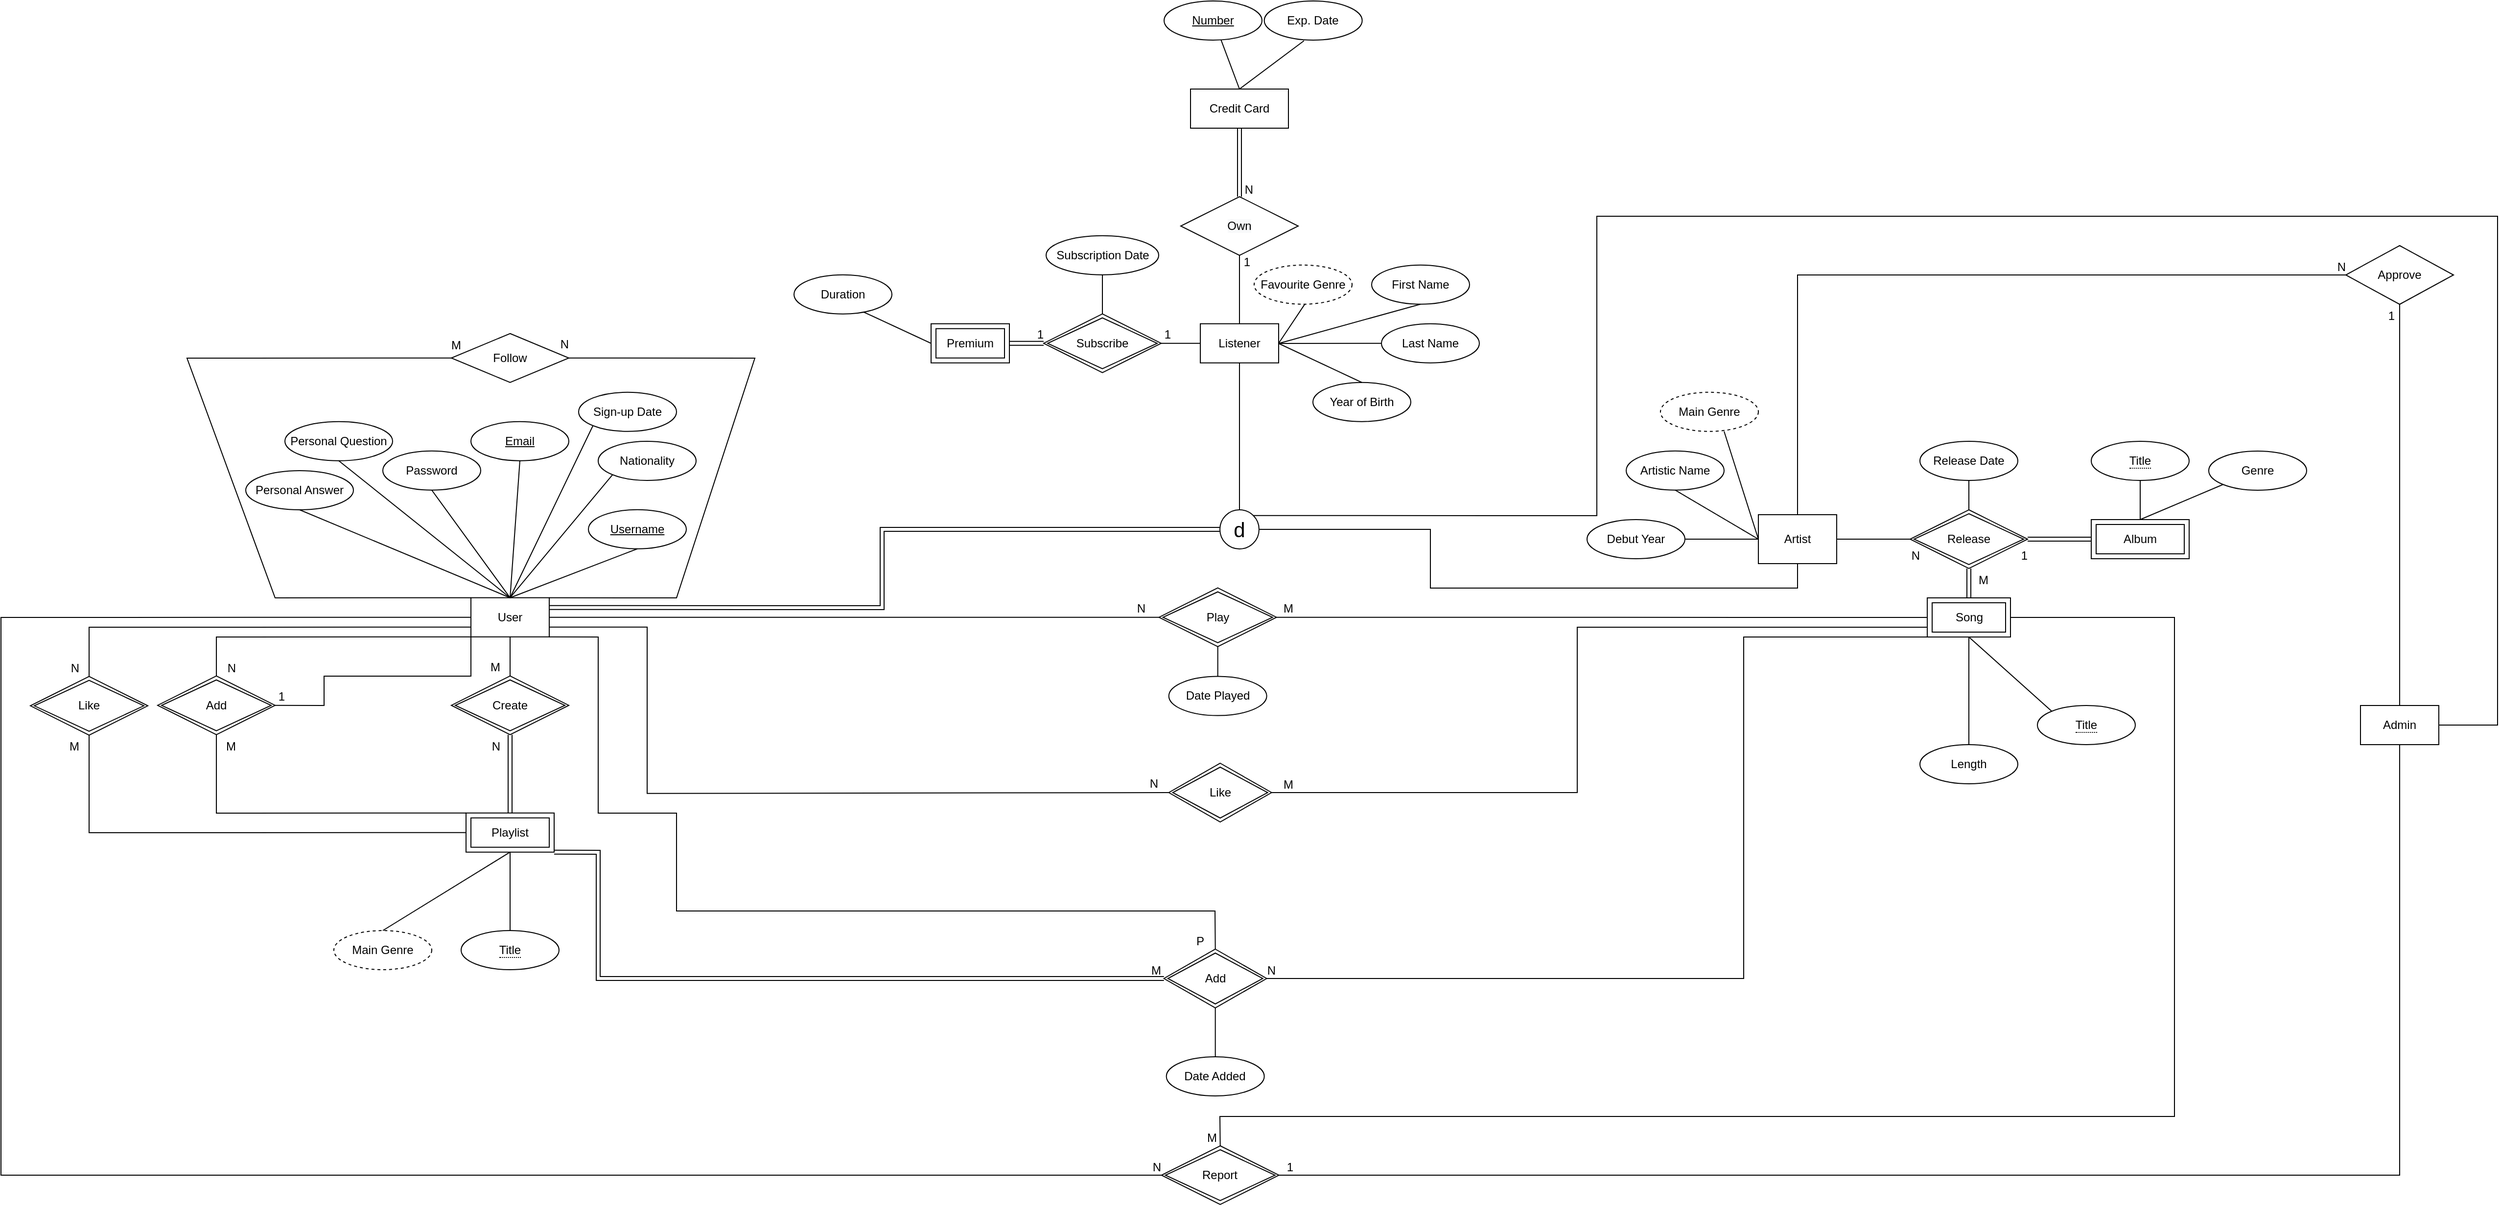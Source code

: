 <mxfile version="13.3.9" type="device"><diagram id="LkHL4_z2uf7m84WFiCol" name="Page-1"><mxGraphModel dx="4666" dy="2666" grid="1" gridSize="10" guides="1" tooltips="1" connect="1" arrows="1" fold="1" page="1" pageScale="1" pageWidth="850" pageHeight="1100" math="0" shadow="0"><root><mxCell id="0"/><mxCell id="1" parent="0"/><mxCell id="Dhpkr_VKIaWOPddgfKri-1" value="Artist" style="whiteSpace=wrap;html=1;align=center;" parent="1" vertex="1"><mxGeometry x="865" y="35" width="80" height="50" as="geometry"/></mxCell><mxCell id="Dhpkr_VKIaWOPddgfKri-4" value="User" style="whiteSpace=wrap;html=1;align=center;" parent="1" vertex="1"><mxGeometry x="-450" y="119.86" width="80" height="40" as="geometry"/></mxCell><mxCell id="Dhpkr_VKIaWOPddgfKri-8" value="Listener" style="whiteSpace=wrap;html=1;align=center;" parent="1" vertex="1"><mxGeometry x="295" y="-160.14" width="80" height="40" as="geometry"/></mxCell><mxCell id="Dhpkr_VKIaWOPddgfKri-17" value="" style="endArrow=none;html=1;rounded=0;entryX=1;entryY=0;entryDx=0;entryDy=0;exitX=1;exitY=0.5;exitDx=0;exitDy=0;" parent="1" source="Dhpkr_VKIaWOPddgfKri-28" target="Dhpkr_VKIaWOPddgfKri-4" edge="1"><mxGeometry relative="1" as="geometry"><mxPoint x="-90" y="-120.14" as="sourcePoint"/><mxPoint x="40" y="89.86" as="targetPoint"/><Array as="points"><mxPoint x="-160" y="-125"/><mxPoint x="-240" y="120"/></Array></mxGeometry></mxCell><mxCell id="Dhpkr_VKIaWOPddgfKri-28" value="Follow" style="shape=rhombus;perimeter=rhombusPerimeter;whiteSpace=wrap;html=1;align=center;" parent="1" vertex="1"><mxGeometry x="-470" y="-150.14" width="120" height="50" as="geometry"/></mxCell><mxCell id="Dhpkr_VKIaWOPddgfKri-30" value="" style="endArrow=none;html=1;rounded=0;entryX=0;entryY=0;entryDx=0;entryDy=0;exitX=0;exitY=0.5;exitDx=0;exitDy=0;" parent="1" source="Dhpkr_VKIaWOPddgfKri-28" target="Dhpkr_VKIaWOPddgfKri-4" edge="1"><mxGeometry relative="1" as="geometry"><mxPoint x="-400" y="-130.14" as="sourcePoint"/><mxPoint x="-110" y="199.86" as="targetPoint"/><Array as="points"><mxPoint x="-740" y="-125"/><mxPoint x="-650" y="120"/></Array></mxGeometry></mxCell><mxCell id="Dhpkr_VKIaWOPddgfKri-31" value="M" style="resizable=0;html=1;align=right;verticalAlign=bottom;" parent="Dhpkr_VKIaWOPddgfKri-30" connectable="0" vertex="1"><mxGeometry x="1" relative="1" as="geometry"><mxPoint x="-9.99" y="-249.86" as="offset"/></mxGeometry></mxCell><mxCell id="Dhpkr_VKIaWOPddgfKri-34" value="N" style="resizable=0;html=1;align=right;verticalAlign=bottom;" parent="1" connectable="0" vertex="1"><mxGeometry x="-340" y="-150.14" as="geometry"><mxPoint x="-10" y="20" as="offset"/></mxGeometry></mxCell><mxCell id="Dhpkr_VKIaWOPddgfKri-37" value="" style="endArrow=none;html=1;rounded=0;exitX=0.5;exitY=1;exitDx=0;exitDy=0;" parent="1" source="Dhpkr_VKIaWOPddgfKri-4" edge="1"><mxGeometry relative="1" as="geometry"><mxPoint x="-310" y="209.86" as="sourcePoint"/><mxPoint x="-410" y="199.86" as="targetPoint"/></mxGeometry></mxCell><mxCell id="Dhpkr_VKIaWOPddgfKri-38" value="M" style="resizable=0;html=1;align=right;verticalAlign=bottom;" parent="Dhpkr_VKIaWOPddgfKri-37" connectable="0" vertex="1"><mxGeometry x="1" relative="1" as="geometry"><mxPoint x="-10" as="offset"/></mxGeometry></mxCell><mxCell id="Dhpkr_VKIaWOPddgfKri-46" value="" style="endArrow=none;html=1;rounded=0;exitX=1;exitY=0.5;exitDx=0;exitDy=0;entryX=0;entryY=0.5;entryDx=0;entryDy=0;" parent="1" source="VE77u8f67lVY35NdnSD7-19" target="Dhpkr_VKIaWOPddgfKri-8" edge="1"><mxGeometry relative="1" as="geometry"><mxPoint x="255" y="-140.14" as="sourcePoint"/><mxPoint x="335" y="-260.14" as="targetPoint"/></mxGeometry></mxCell><mxCell id="Dhpkr_VKIaWOPddgfKri-47" value="1" style="resizable=0;html=1;align=right;verticalAlign=bottom;" parent="Dhpkr_VKIaWOPddgfKri-46" connectable="0" vertex="1"><mxGeometry x="1" relative="1" as="geometry"><mxPoint x="-30" as="offset"/></mxGeometry></mxCell><mxCell id="eTAXX9ihkqnR0IYxlFnS-7" value="Admin" style="whiteSpace=wrap;html=1;align=center;" parent="1" vertex="1"><mxGeometry x="1480" y="230" width="80" height="40" as="geometry"/></mxCell><mxCell id="eTAXX9ihkqnR0IYxlFnS-15" value="" style="endArrow=none;html=1;rounded=0;entryX=1;entryY=0.5;entryDx=0;entryDy=0;exitX=0;exitY=0.5;exitDx=0;exitDy=0;" parent="1" source="IHDR517WF6kIZPsvq5Zr-36" target="Dhpkr_VKIaWOPddgfKri-4" edge="1"><mxGeometry relative="1" as="geometry"><mxPoint x="252.83" y="139" as="sourcePoint"/><mxPoint x="270" y="209.86" as="targetPoint"/><Array as="points"><mxPoint x="-90" y="139.86"/></Array></mxGeometry></mxCell><mxCell id="eTAXX9ihkqnR0IYxlFnS-16" value="N" style="resizable=0;html=1;align=right;verticalAlign=bottom;" parent="eTAXX9ihkqnR0IYxlFnS-15" connectable="0" vertex="1"><mxGeometry x="1" relative="1" as="geometry"><mxPoint x="610.03" y="-0.86" as="offset"/></mxGeometry></mxCell><mxCell id="eTAXX9ihkqnR0IYxlFnS-36" value="Approve" style="shape=rhombus;perimeter=rhombusPerimeter;whiteSpace=wrap;html=1;align=center;" parent="1" vertex="1"><mxGeometry x="1465" y="-240" width="110" height="60" as="geometry"/></mxCell><mxCell id="eTAXX9ihkqnR0IYxlFnS-37" value="" style="endArrow=none;html=1;rounded=0;entryX=0.5;entryY=1;entryDx=0;entryDy=0;exitX=0.5;exitY=0;exitDx=0;exitDy=0;" parent="1" source="eTAXX9ihkqnR0IYxlFnS-7" edge="1"><mxGeometry relative="1" as="geometry"><mxPoint x="895" y="30" as="sourcePoint"/><mxPoint x="1520" y="-180" as="targetPoint"/></mxGeometry></mxCell><mxCell id="eTAXX9ihkqnR0IYxlFnS-38" value="1" style="resizable=0;html=1;align=right;verticalAlign=bottom;" parent="eTAXX9ihkqnR0IYxlFnS-37" connectable="0" vertex="1"><mxGeometry x="1" relative="1" as="geometry"><mxPoint x="-5" y="20" as="offset"/></mxGeometry></mxCell><mxCell id="eTAXX9ihkqnR0IYxlFnS-39" value="" style="endArrow=none;html=1;rounded=0;entryX=0;entryY=0.5;entryDx=0;entryDy=0;exitX=0.5;exitY=0;exitDx=0;exitDy=0;" parent="1" source="Dhpkr_VKIaWOPddgfKri-1" edge="1"><mxGeometry relative="1" as="geometry"><mxPoint x="1065" y="30" as="sourcePoint"/><mxPoint x="1465" y="-210" as="targetPoint"/><Array as="points"><mxPoint x="905" y="-210"/></Array></mxGeometry></mxCell><mxCell id="eTAXX9ihkqnR0IYxlFnS-40" value="N" style="resizable=0;html=1;align=right;verticalAlign=bottom;" parent="eTAXX9ihkqnR0IYxlFnS-39" connectable="0" vertex="1"><mxGeometry x="1" relative="1" as="geometry"/></mxCell><mxCell id="U2d1EWEQX_4iJ2a-6SAA-1" value="" style="endArrow=none;html=1;rounded=0;entryX=0;entryY=0.5;entryDx=0;entryDy=0;" parent="1" target="U2d1EWEQX_4iJ2a-6SAA-20" edge="1"><mxGeometry relative="1" as="geometry"><mxPoint x="-370" y="149.86" as="sourcePoint"/><mxPoint x="-50" y="319.86" as="targetPoint"/><Array as="points"><mxPoint x="-270" y="149.86"/><mxPoint x="-270" y="319.86"/></Array></mxGeometry></mxCell><mxCell id="U2d1EWEQX_4iJ2a-6SAA-2" value="N" style="resizable=0;html=1;align=right;verticalAlign=bottom;" parent="U2d1EWEQX_4iJ2a-6SAA-1" connectable="0" vertex="1"><mxGeometry x="1" relative="1" as="geometry"><mxPoint x="-10" as="offset"/></mxGeometry></mxCell><mxCell id="U2d1EWEQX_4iJ2a-6SAA-6" value="" style="endArrow=none;html=1;rounded=0;entryX=0.5;entryY=0;entryDx=0;entryDy=0;exitX=0;exitY=0.75;exitDx=0;exitDy=0;" parent="1" source="Dhpkr_VKIaWOPddgfKri-4" target="U2d1EWEQX_4iJ2a-6SAA-15" edge="1"><mxGeometry relative="1" as="geometry"><mxPoint x="-340" y="259.86" as="sourcePoint"/><mxPoint x="-570" y="199.86" as="targetPoint"/><Array as="points"><mxPoint x="-840" y="150"/></Array></mxGeometry></mxCell><mxCell id="U2d1EWEQX_4iJ2a-6SAA-7" value="N" style="resizable=0;html=1;align=right;verticalAlign=bottom;" parent="U2d1EWEQX_4iJ2a-6SAA-6" connectable="0" vertex="1"><mxGeometry x="1" relative="1" as="geometry"><mxPoint x="-10" as="offset"/></mxGeometry></mxCell><mxCell id="U2d1EWEQX_4iJ2a-6SAA-10" value="Playlist" style="shape=ext;margin=3;double=1;whiteSpace=wrap;html=1;align=center;" parent="1" vertex="1"><mxGeometry x="-455" y="339.86" width="90" height="40" as="geometry"/></mxCell><mxCell id="U2d1EWEQX_4iJ2a-6SAA-11" value="Album" style="shape=ext;margin=3;double=1;whiteSpace=wrap;html=1;align=center;" parent="1" vertex="1"><mxGeometry x="1205" y="40" width="100" height="40" as="geometry"/></mxCell><mxCell id="U2d1EWEQX_4iJ2a-6SAA-12" value="Add" style="shape=rhombus;double=1;perimeter=rhombusPerimeter;whiteSpace=wrap;html=1;align=center;" parent="1" vertex="1"><mxGeometry x="257.83" y="479" width="105" height="60" as="geometry"/></mxCell><mxCell id="U2d1EWEQX_4iJ2a-6SAA-14" value="Create" style="shape=rhombus;double=1;perimeter=rhombusPerimeter;whiteSpace=wrap;html=1;align=center;" parent="1" vertex="1"><mxGeometry x="-470" y="199.86" width="120" height="60" as="geometry"/></mxCell><mxCell id="U2d1EWEQX_4iJ2a-6SAA-15" value="Like" style="shape=rhombus;double=1;perimeter=rhombusPerimeter;whiteSpace=wrap;html=1;align=center;" parent="1" vertex="1"><mxGeometry x="-900" y="200.31" width="120" height="60" as="geometry"/></mxCell><mxCell id="U2d1EWEQX_4iJ2a-6SAA-16" value="Release" style="shape=rhombus;double=1;perimeter=rhombusPerimeter;whiteSpace=wrap;html=1;align=center;" parent="1" vertex="1"><mxGeometry x="1020" y="30" width="120" height="60" as="geometry"/></mxCell><mxCell id="U2d1EWEQX_4iJ2a-6SAA-17" value="Song" style="shape=ext;margin=3;double=1;whiteSpace=wrap;html=1;align=center;" parent="1" vertex="1"><mxGeometry x="1037.5" y="120" width="85" height="40" as="geometry"/></mxCell><mxCell id="U2d1EWEQX_4iJ2a-6SAA-20" value="Like" style="shape=rhombus;double=1;perimeter=rhombusPerimeter;whiteSpace=wrap;html=1;align=center;" parent="1" vertex="1"><mxGeometry x="262.83" y="289" width="105" height="60" as="geometry"/></mxCell><mxCell id="U2d1EWEQX_4iJ2a-6SAA-21" value="Genre" style="ellipse;whiteSpace=wrap;html=1;align=center;" parent="1" vertex="1"><mxGeometry x="1325" y="-30" width="100" height="40" as="geometry"/></mxCell><mxCell id="U2d1EWEQX_4iJ2a-6SAA-22" value="" style="endArrow=none;html=1;rounded=0;entryX=0;entryY=1;entryDx=0;entryDy=0;exitX=0.5;exitY=0;exitDx=0;exitDy=0;" parent="1" source="U2d1EWEQX_4iJ2a-6SAA-11" target="U2d1EWEQX_4iJ2a-6SAA-21" edge="1"><mxGeometry relative="1" as="geometry"><mxPoint x="995" y="-30" as="sourcePoint"/><mxPoint x="1155" y="-30" as="targetPoint"/></mxGeometry></mxCell><mxCell id="U2d1EWEQX_4iJ2a-6SAA-24" value="" style="endArrow=none;html=1;rounded=0;entryX=0.5;entryY=0;entryDx=0;entryDy=0;exitX=0.5;exitY=1;exitDx=0;exitDy=0;" parent="1" source="VE77u8f67lVY35NdnSD7-28" target="U2d1EWEQX_4iJ2a-6SAA-11" edge="1"><mxGeometry relative="1" as="geometry"><mxPoint x="1255" y="10" as="sourcePoint"/><mxPoint x="1155" y="-30" as="targetPoint"/></mxGeometry></mxCell><mxCell id="U2d1EWEQX_4iJ2a-6SAA-26" value="" style="endArrow=none;html=1;rounded=0;exitX=0.5;exitY=1;exitDx=0;exitDy=0;entryX=0.5;entryY=0;entryDx=0;entryDy=0;" parent="1" target="U2d1EWEQX_4iJ2a-6SAA-16" edge="1"><mxGeometry relative="1" as="geometry"><mxPoint x="1080" as="sourcePoint"/><mxPoint x="1125" y="20" as="targetPoint"/></mxGeometry></mxCell><mxCell id="U2d1EWEQX_4iJ2a-6SAA-28" value="Release Date" style="ellipse;whiteSpace=wrap;html=1;align=center;" parent="1" vertex="1"><mxGeometry x="1030" y="-40" width="100" height="40" as="geometry"/></mxCell><mxCell id="U2d1EWEQX_4iJ2a-6SAA-31" value="" style="endArrow=none;html=1;rounded=0;entryX=0;entryY=0;entryDx=0;entryDy=0;exitX=0.5;exitY=1;exitDx=0;exitDy=0;" parent="1" source="U2d1EWEQX_4iJ2a-6SAA-17" target="VE77u8f67lVY35NdnSD7-29" edge="1"><mxGeometry relative="1" as="geometry"><mxPoint x="825" y="120" as="sourcePoint"/><mxPoint x="1142.145" y="235.858" as="targetPoint"/></mxGeometry></mxCell><mxCell id="U2d1EWEQX_4iJ2a-6SAA-32" value="Length" style="ellipse;whiteSpace=wrap;html=1;align=center;" parent="1" vertex="1"><mxGeometry x="1030" y="270" width="100" height="40" as="geometry"/></mxCell><mxCell id="U2d1EWEQX_4iJ2a-6SAA-34" value="" style="endArrow=none;html=1;rounded=0;entryX=0.5;entryY=0;entryDx=0;entryDy=0;exitX=0.5;exitY=1;exitDx=0;exitDy=0;" parent="1" source="U2d1EWEQX_4iJ2a-6SAA-17" target="U2d1EWEQX_4iJ2a-6SAA-32" edge="1"><mxGeometry relative="1" as="geometry"><mxPoint x="825" y="120" as="sourcePoint"/><mxPoint x="985" y="120" as="targetPoint"/></mxGeometry></mxCell><mxCell id="U2d1EWEQX_4iJ2a-6SAA-40" value="" style="endArrow=none;html=1;rounded=0;entryX=0.5;entryY=0;entryDx=0;entryDy=0;exitX=0.5;exitY=1;exitDx=0;exitDy=0;" parent="1" source="U2d1EWEQX_4iJ2a-6SAA-10" target="VE77u8f67lVY35NdnSD7-30" edge="1"><mxGeometry relative="1" as="geometry"><mxPoint x="-190" y="389.86" as="sourcePoint"/><mxPoint x="-410" y="449.86" as="targetPoint"/></mxGeometry></mxCell><mxCell id="U2d1EWEQX_4iJ2a-6SAA-44" value="Date Added" style="ellipse;whiteSpace=wrap;html=1;align=center;" parent="1" vertex="1"><mxGeometry x="260.33" y="589" width="100" height="40" as="geometry"/></mxCell><mxCell id="U2d1EWEQX_4iJ2a-6SAA-45" value="" style="endArrow=none;html=1;rounded=0;entryX=0.5;entryY=0;entryDx=0;entryDy=0;exitX=0.5;exitY=1;exitDx=0;exitDy=0;" parent="1" source="U2d1EWEQX_4iJ2a-6SAA-12" target="U2d1EWEQX_4iJ2a-6SAA-44" edge="1"><mxGeometry relative="1" as="geometry"><mxPoint x="292.83" y="529" as="sourcePoint"/><mxPoint x="452.83" y="529" as="targetPoint"/></mxGeometry></mxCell><mxCell id="U2d1EWEQX_4iJ2a-6SAA-46" value="Date Played" style="ellipse;whiteSpace=wrap;html=1;align=center;" parent="1" vertex="1"><mxGeometry x="262.83" y="200.31" width="100" height="40" as="geometry"/></mxCell><mxCell id="U2d1EWEQX_4iJ2a-6SAA-48" value="" style="endArrow=none;html=1;rounded=0;entryX=0.5;entryY=1;entryDx=0;entryDy=0;exitX=0.5;exitY=0;exitDx=0;exitDy=0;" parent="1" source="U2d1EWEQX_4iJ2a-6SAA-46" target="IHDR517WF6kIZPsvq5Zr-36" edge="1"><mxGeometry relative="1" as="geometry"><mxPoint x="292.83" y="179" as="sourcePoint"/><mxPoint x="312.83" y="169" as="targetPoint"/></mxGeometry></mxCell><mxCell id="U2d1EWEQX_4iJ2a-6SAA-51" value="" style="endArrow=none;html=1;rounded=0;entryX=0.71;entryY=0.95;entryDx=0;entryDy=0;exitX=0;exitY=0.5;exitDx=0;exitDy=0;entryPerimeter=0;" parent="1" target="qRTogv2d7XrJdAOoCkZD-5" edge="1"><mxGeometry relative="1" as="geometry"><mxPoint x="20" y="-140.14" as="sourcePoint"/><mxPoint x="-55" y="-180.14" as="targetPoint"/></mxGeometry></mxCell><mxCell id="U2d1EWEQX_4iJ2a-6SAA-52" value="Subscription Date" style="ellipse;whiteSpace=wrap;html=1;align=center;" parent="1" vertex="1"><mxGeometry x="137.5" y="-250.14" width="115" height="40" as="geometry"/></mxCell><mxCell id="U2d1EWEQX_4iJ2a-6SAA-53" value="" style="endArrow=none;html=1;rounded=0;entryX=0.5;entryY=0;entryDx=0;entryDy=0;exitX=0.5;exitY=1;exitDx=0;exitDy=0;" parent="1" source="U2d1EWEQX_4iJ2a-6SAA-52" target="VE77u8f67lVY35NdnSD7-19" edge="1"><mxGeometry relative="1" as="geometry"><mxPoint x="100" y="-180.14" as="sourcePoint"/><mxPoint x="195" y="-170.14" as="targetPoint"/></mxGeometry></mxCell><mxCell id="U2d1EWEQX_4iJ2a-6SAA-56" value="Premium" style="shape=ext;margin=3;double=1;whiteSpace=wrap;html=1;align=center;" parent="1" vertex="1"><mxGeometry x="20" y="-160.14" width="80" height="40" as="geometry"/></mxCell><mxCell id="U2d1EWEQX_4iJ2a-6SAA-57" value="" style="shape=link;html=1;rounded=0;exitX=1;exitY=0.5;exitDx=0;exitDy=0;entryX=0;entryY=0.5;entryDx=0;entryDy=0;" parent="1" source="U2d1EWEQX_4iJ2a-6SAA-56" target="VE77u8f67lVY35NdnSD7-19" edge="1"><mxGeometry relative="1" as="geometry"><mxPoint x="100" y="-180.14" as="sourcePoint"/><mxPoint x="135" y="-140.14" as="targetPoint"/></mxGeometry></mxCell><mxCell id="U2d1EWEQX_4iJ2a-6SAA-58" value="1" style="resizable=0;html=1;align=right;verticalAlign=bottom;" parent="U2d1EWEQX_4iJ2a-6SAA-57" connectable="0" vertex="1"><mxGeometry x="1" relative="1" as="geometry"/></mxCell><mxCell id="U2d1EWEQX_4iJ2a-6SAA-68" value="&lt;u&gt;Username&lt;/u&gt;" style="ellipse;whiteSpace=wrap;html=1;align=center;" parent="1" vertex="1"><mxGeometry x="-330" y="29.86" width="100" height="40" as="geometry"/></mxCell><mxCell id="U2d1EWEQX_4iJ2a-6SAA-69" value="" style="endArrow=none;html=1;rounded=0;entryX=0.5;entryY=0;entryDx=0;entryDy=0;exitX=0.5;exitY=1;exitDx=0;exitDy=0;" parent="1" source="U2d1EWEQX_4iJ2a-6SAA-68" target="Dhpkr_VKIaWOPddgfKri-4" edge="1"><mxGeometry relative="1" as="geometry"><mxPoint x="-20" y="29.86" as="sourcePoint"/><mxPoint x="140" y="29.86" as="targetPoint"/></mxGeometry></mxCell><mxCell id="U2d1EWEQX_4iJ2a-6SAA-70" value="&lt;u&gt;Email&lt;/u&gt;" style="ellipse;whiteSpace=wrap;html=1;align=center;" parent="1" vertex="1"><mxGeometry x="-450" y="-60.14" width="100" height="40" as="geometry"/></mxCell><mxCell id="U2d1EWEQX_4iJ2a-6SAA-71" value="" style="endArrow=none;html=1;rounded=0;entryX=0.5;entryY=0;entryDx=0;entryDy=0;exitX=0.5;exitY=1;exitDx=0;exitDy=0;" parent="1" source="U2d1EWEQX_4iJ2a-6SAA-70" target="Dhpkr_VKIaWOPddgfKri-4" edge="1"><mxGeometry relative="1" as="geometry"><mxPoint x="-20" y="29.86" as="sourcePoint"/><mxPoint x="140" y="29.86" as="targetPoint"/></mxGeometry></mxCell><mxCell id="U2d1EWEQX_4iJ2a-6SAA-72" value="Password" style="ellipse;whiteSpace=wrap;html=1;align=center;" parent="1" vertex="1"><mxGeometry x="-540" y="-30.14" width="100" height="40" as="geometry"/></mxCell><mxCell id="U2d1EWEQX_4iJ2a-6SAA-73" value="" style="endArrow=none;html=1;rounded=0;entryX=0.5;entryY=0;entryDx=0;entryDy=0;exitX=0.5;exitY=1;exitDx=0;exitDy=0;" parent="1" source="U2d1EWEQX_4iJ2a-6SAA-72" target="Dhpkr_VKIaWOPddgfKri-4" edge="1"><mxGeometry relative="1" as="geometry"><mxPoint x="-20" y="29.86" as="sourcePoint"/><mxPoint x="140" y="29.86" as="targetPoint"/></mxGeometry></mxCell><mxCell id="U2d1EWEQX_4iJ2a-6SAA-74" value="First Name" style="ellipse;whiteSpace=wrap;html=1;align=center;" parent="1" vertex="1"><mxGeometry x="470" y="-220.14" width="100" height="40" as="geometry"/></mxCell><mxCell id="U2d1EWEQX_4iJ2a-6SAA-75" value="" style="endArrow=none;html=1;rounded=0;entryX=0.5;entryY=1;entryDx=0;entryDy=0;" parent="1" target="U2d1EWEQX_4iJ2a-6SAA-74" edge="1"><mxGeometry relative="1" as="geometry"><mxPoint x="375" y="-140" as="sourcePoint"/><mxPoint x="260" y="-210.14" as="targetPoint"/></mxGeometry></mxCell><mxCell id="U2d1EWEQX_4iJ2a-6SAA-76" value="Last Name" style="ellipse;whiteSpace=wrap;html=1;align=center;" parent="1" vertex="1"><mxGeometry x="480" y="-160.14" width="100" height="40" as="geometry"/></mxCell><mxCell id="U2d1EWEQX_4iJ2a-6SAA-80" value="Year of Birth" style="ellipse;whiteSpace=wrap;html=1;align=center;" parent="1" vertex="1"><mxGeometry x="410" y="-100.14" width="100" height="40" as="geometry"/></mxCell><mxCell id="U2d1EWEQX_4iJ2a-6SAA-81" value="" style="endArrow=none;html=1;rounded=0;entryX=0.5;entryY=0;entryDx=0;entryDy=0;" parent="1" target="U2d1EWEQX_4iJ2a-6SAA-80" edge="1"><mxGeometry relative="1" as="geometry"><mxPoint x="375" y="-140" as="sourcePoint"/><mxPoint x="260" y="-210.14" as="targetPoint"/></mxGeometry></mxCell><mxCell id="U2d1EWEQX_4iJ2a-6SAA-84" value="Nationality" style="ellipse;whiteSpace=wrap;html=1;align=center;" parent="1" vertex="1"><mxGeometry x="-320" y="-40" width="100" height="40" as="geometry"/></mxCell><mxCell id="U2d1EWEQX_4iJ2a-6SAA-85" value="" style="endArrow=none;html=1;rounded=0;entryX=0.5;entryY=0;entryDx=0;entryDy=0;exitX=0;exitY=1;exitDx=0;exitDy=0;" parent="1" source="U2d1EWEQX_4iJ2a-6SAA-84" target="Dhpkr_VKIaWOPddgfKri-4" edge="1"><mxGeometry relative="1" as="geometry"><mxPoint x="-320" y="-30.14" as="sourcePoint"/><mxPoint x="-160" y="-30.14" as="targetPoint"/><Array as="points"/></mxGeometry></mxCell><mxCell id="U2d1EWEQX_4iJ2a-6SAA-88" value="Artistic Name" style="ellipse;whiteSpace=wrap;html=1;align=center;" parent="1" vertex="1"><mxGeometry x="730" y="-30.14" width="100" height="40" as="geometry"/></mxCell><mxCell id="U2d1EWEQX_4iJ2a-6SAA-89" value="" style="endArrow=none;html=1;rounded=0;exitX=0.5;exitY=1;exitDx=0;exitDy=0;" parent="1" source="U2d1EWEQX_4iJ2a-6SAA-88" edge="1"><mxGeometry relative="1" as="geometry"><mxPoint x="775" y="-110" as="sourcePoint"/><mxPoint x="865" y="60" as="targetPoint"/></mxGeometry></mxCell><mxCell id="U2d1EWEQX_4iJ2a-6SAA-91" value="" style="endArrow=none;html=1;rounded=0;entryX=0;entryY=0.5;entryDx=0;entryDy=0;exitX=1;exitY=0.5;exitDx=0;exitDy=0;" parent="1" target="Dhpkr_VKIaWOPddgfKri-1" edge="1"><mxGeometry relative="1" as="geometry"><mxPoint x="790" y="60" as="sourcePoint"/><mxPoint x="935" y="-110" as="targetPoint"/></mxGeometry></mxCell><mxCell id="SAbpBFafZHpVuG316GQf-3" value="" style="endArrow=none;html=1;rounded=0;entryX=0;entryY=0.5;entryDx=0;entryDy=0;" parent="1" target="U2d1EWEQX_4iJ2a-6SAA-76" edge="1"><mxGeometry relative="1" as="geometry"><mxPoint x="375" y="-140" as="sourcePoint"/><mxPoint x="550" y="50" as="targetPoint"/></mxGeometry></mxCell><mxCell id="IHDR517WF6kIZPsvq5Zr-4" value="Add" style="shape=rhombus;double=1;perimeter=rhombusPerimeter;whiteSpace=wrap;html=1;align=center;" parent="1" vertex="1"><mxGeometry x="-770" y="199.86" width="120" height="60" as="geometry"/></mxCell><mxCell id="IHDR517WF6kIZPsvq5Zr-9" value="" style="endArrow=none;html=1;rounded=0;entryX=0.5;entryY=0;entryDx=0;entryDy=0;exitX=0;exitY=1;exitDx=0;exitDy=0;" parent="1" source="Dhpkr_VKIaWOPddgfKri-4" target="IHDR517WF6kIZPsvq5Zr-4" edge="1"><mxGeometry relative="1" as="geometry"><mxPoint x="-690" y="140" as="sourcePoint"/><mxPoint x="-530" y="140" as="targetPoint"/><Array as="points"><mxPoint x="-710" y="160"/></Array></mxGeometry></mxCell><mxCell id="IHDR517WF6kIZPsvq5Zr-10" value="N" style="resizable=0;html=1;align=right;verticalAlign=bottom;" parent="IHDR517WF6kIZPsvq5Zr-9" connectable="0" vertex="1"><mxGeometry x="1" relative="1" as="geometry"><mxPoint x="20" y="0.31" as="offset"/></mxGeometry></mxCell><mxCell id="IHDR517WF6kIZPsvq5Zr-11" value="" style="endArrow=none;html=1;rounded=0;entryX=0.5;entryY=1;entryDx=0;entryDy=0;exitX=0;exitY=0;exitDx=0;exitDy=0;" parent="1" source="U2d1EWEQX_4iJ2a-6SAA-10" target="IHDR517WF6kIZPsvq5Zr-4" edge="1"><mxGeometry relative="1" as="geometry"><mxPoint x="-560" y="310" as="sourcePoint"/><mxPoint x="-530" y="250" as="targetPoint"/><Array as="points"><mxPoint x="-710" y="340"/></Array></mxGeometry></mxCell><mxCell id="IHDR517WF6kIZPsvq5Zr-12" value="M" style="resizable=0;html=1;align=right;verticalAlign=bottom;" parent="IHDR517WF6kIZPsvq5Zr-11" connectable="0" vertex="1"><mxGeometry x="1" relative="1" as="geometry"><mxPoint x="20" y="20.59" as="offset"/></mxGeometry></mxCell><mxCell id="IHDR517WF6kIZPsvq5Zr-13" value="Report" style="shape=rhombus;double=1;perimeter=rhombusPerimeter;whiteSpace=wrap;html=1;align=center;" parent="1" vertex="1"><mxGeometry x="255.33" y="680" width="120" height="60" as="geometry"/></mxCell><mxCell id="IHDR517WF6kIZPsvq5Zr-14" value="" style="endArrow=none;html=1;rounded=0;entryX=0;entryY=0.5;entryDx=0;entryDy=0;exitX=0;exitY=0.5;exitDx=0;exitDy=0;" parent="1" source="Dhpkr_VKIaWOPddgfKri-4" target="IHDR517WF6kIZPsvq5Zr-13" edge="1"><mxGeometry relative="1" as="geometry"><mxPoint x="-770" y="170" as="sourcePoint"/><mxPoint x="100" y="850" as="targetPoint"/><Array as="points"><mxPoint x="-930" y="140"/><mxPoint x="-930" y="710"/></Array></mxGeometry></mxCell><mxCell id="IHDR517WF6kIZPsvq5Zr-15" value="N" style="resizable=0;html=1;align=right;verticalAlign=bottom;" parent="IHDR517WF6kIZPsvq5Zr-14" connectable="0" vertex="1"><mxGeometry x="1" relative="1" as="geometry"/></mxCell><mxCell id="IHDR517WF6kIZPsvq5Zr-16" value="" style="endArrow=none;html=1;rounded=0;entryX=0.5;entryY=0;entryDx=0;entryDy=0;exitX=1;exitY=0.5;exitDx=0;exitDy=0;" parent="1" source="U2d1EWEQX_4iJ2a-6SAA-17" target="IHDR517WF6kIZPsvq5Zr-13" edge="1"><mxGeometry relative="1" as="geometry"><mxPoint x="1120" y="700" as="sourcePoint"/><mxPoint x="730" y="510" as="targetPoint"/><Array as="points"><mxPoint x="1290" y="140"/><mxPoint x="1290" y="650"/><mxPoint x="315" y="650"/></Array></mxGeometry></mxCell><mxCell id="IHDR517WF6kIZPsvq5Zr-17" value="M" style="resizable=0;html=1;align=right;verticalAlign=bottom;" parent="IHDR517WF6kIZPsvq5Zr-16" connectable="0" vertex="1"><mxGeometry x="1" relative="1" as="geometry"><mxPoint x="-2.5" y="0.22" as="offset"/></mxGeometry></mxCell><mxCell id="IHDR517WF6kIZPsvq5Zr-18" value="" style="endArrow=none;html=1;rounded=0;entryX=1;entryY=0.5;entryDx=0;entryDy=0;exitX=0.5;exitY=1;exitDx=0;exitDy=0;" parent="1" source="eTAXX9ihkqnR0IYxlFnS-7" target="IHDR517WF6kIZPsvq5Zr-13" edge="1"><mxGeometry relative="1" as="geometry"><mxPoint x="960" y="590" as="sourcePoint"/><mxPoint x="1100" y="600" as="targetPoint"/><Array as="points"><mxPoint x="1520" y="710"/></Array></mxGeometry></mxCell><mxCell id="IHDR517WF6kIZPsvq5Zr-19" value="1" style="resizable=0;html=1;align=right;verticalAlign=bottom;" parent="IHDR517WF6kIZPsvq5Zr-18" connectable="0" vertex="1"><mxGeometry x="1" relative="1" as="geometry"><mxPoint x="14.83" as="offset"/></mxGeometry></mxCell><mxCell id="IHDR517WF6kIZPsvq5Zr-22" value="&lt;font style=&quot;font-size: 21px&quot;&gt;d&lt;/font&gt;" style="ellipse;whiteSpace=wrap;html=1;align=center;" parent="1" vertex="1"><mxGeometry x="315.0" y="30" width="40" height="40" as="geometry"/></mxCell><mxCell id="IHDR517WF6kIZPsvq5Zr-28" value="" style="endArrow=none;html=1;rounded=0;exitX=1;exitY=0.5;exitDx=0;exitDy=0;entryX=0.5;entryY=1;entryDx=0;entryDy=0;" parent="1" source="IHDR517WF6kIZPsvq5Zr-22" target="Dhpkr_VKIaWOPddgfKri-1" edge="1"><mxGeometry relative="1" as="geometry"><mxPoint x="150" y="160" as="sourcePoint"/><mxPoint x="540" y="80" as="targetPoint"/><Array as="points"><mxPoint x="530" y="50"/><mxPoint x="530" y="110"/><mxPoint x="905" y="110"/></Array></mxGeometry></mxCell><mxCell id="IHDR517WF6kIZPsvq5Zr-32" value="" style="shape=link;html=1;rounded=0;exitX=1;exitY=0.25;exitDx=0;exitDy=0;entryX=0;entryY=0.5;entryDx=0;entryDy=0;" parent="1" source="Dhpkr_VKIaWOPddgfKri-4" target="IHDR517WF6kIZPsvq5Zr-22" edge="1"><mxGeometry relative="1" as="geometry"><mxPoint x="-190" y="160" as="sourcePoint"/><mxPoint x="-30" y="160" as="targetPoint"/><Array as="points"><mxPoint x="-30" y="130"/><mxPoint x="-30" y="50"/></Array></mxGeometry></mxCell><mxCell id="IHDR517WF6kIZPsvq5Zr-34" value="" style="endArrow=none;html=1;rounded=0;entryX=0.5;entryY=0;entryDx=0;entryDy=0;exitX=0.5;exitY=1;exitDx=0;exitDy=0;" parent="1" source="Dhpkr_VKIaWOPddgfKri-8" target="IHDR517WF6kIZPsvq5Zr-22" edge="1"><mxGeometry relative="1" as="geometry"><mxPoint x="300" y="-200" as="sourcePoint"/><mxPoint x="460" y="-200" as="targetPoint"/></mxGeometry></mxCell><mxCell id="IHDR517WF6kIZPsvq5Zr-36" value="Play" style="shape=rhombus;double=1;perimeter=rhombusPerimeter;whiteSpace=wrap;html=1;align=center;" parent="1" vertex="1"><mxGeometry x="252.83" y="109.86" width="120" height="60" as="geometry"/></mxCell><mxCell id="VE77u8f67lVY35NdnSD7-9" value="" style="shape=link;html=1;rounded=0;entryX=0.5;entryY=1;entryDx=0;entryDy=0;exitX=0.5;exitY=0;exitDx=0;exitDy=0;" parent="1" source="U2d1EWEQX_4iJ2a-6SAA-10" target="U2d1EWEQX_4iJ2a-6SAA-14" edge="1"><mxGeometry relative="1" as="geometry"><mxPoint x="-400" y="290" as="sourcePoint"/><mxPoint x="-240" y="290" as="targetPoint"/></mxGeometry></mxCell><mxCell id="VE77u8f67lVY35NdnSD7-10" value="N" style="resizable=0;html=1;align=right;verticalAlign=bottom;" parent="VE77u8f67lVY35NdnSD7-9" connectable="0" vertex="1"><mxGeometry x="1" relative="1" as="geometry"><mxPoint x="-10" y="20.14" as="offset"/></mxGeometry></mxCell><mxCell id="VE77u8f67lVY35NdnSD7-19" value="Subscribe" style="shape=rhombus;double=1;perimeter=rhombusPerimeter;whiteSpace=wrap;html=1;align=center;" parent="1" vertex="1"><mxGeometry x="135.0" y="-170.14" width="120" height="60" as="geometry"/></mxCell><mxCell id="VE77u8f67lVY35NdnSD7-22" value="" style="shape=link;html=1;rounded=0;entryX=0.5;entryY=1;entryDx=0;entryDy=0;exitX=0.5;exitY=0;exitDx=0;exitDy=0;" parent="1" source="U2d1EWEQX_4iJ2a-6SAA-17" target="U2d1EWEQX_4iJ2a-6SAA-16" edge="1"><mxGeometry relative="1" as="geometry"><mxPoint x="1080" y="60" as="sourcePoint"/><mxPoint x="1240" y="60" as="targetPoint"/></mxGeometry></mxCell><mxCell id="VE77u8f67lVY35NdnSD7-23" value="M" style="resizable=0;html=1;align=right;verticalAlign=bottom;" parent="VE77u8f67lVY35NdnSD7-22" connectable="0" vertex="1"><mxGeometry x="1" relative="1" as="geometry"><mxPoint x="20" y="20.2" as="offset"/></mxGeometry></mxCell><mxCell id="VE77u8f67lVY35NdnSD7-26" value="Debut Year" style="ellipse;whiteSpace=wrap;html=1;align=center;" parent="1" vertex="1"><mxGeometry x="690" y="40" width="100" height="40" as="geometry"/></mxCell><mxCell id="VE77u8f67lVY35NdnSD7-28" value="&lt;span style=&quot;border-bottom: 1px dotted&quot;&gt;Title&lt;/span&gt;" style="ellipse;whiteSpace=wrap;html=1;align=center;" parent="1" vertex="1"><mxGeometry x="1205" y="-40" width="100" height="40" as="geometry"/></mxCell><mxCell id="VE77u8f67lVY35NdnSD7-29" value="&lt;span style=&quot;border-bottom: 1px dotted&quot;&gt;Title&lt;/span&gt;" style="ellipse;whiteSpace=wrap;html=1;align=center;" parent="1" vertex="1"><mxGeometry x="1150" y="230" width="100" height="40" as="geometry"/></mxCell><mxCell id="VE77u8f67lVY35NdnSD7-30" value="&lt;span style=&quot;border-bottom: 1px dotted&quot;&gt;Title&lt;/span&gt;" style="ellipse;whiteSpace=wrap;html=1;align=center;" parent="1" vertex="1"><mxGeometry x="-460" y="460" width="100" height="40" as="geometry"/></mxCell><mxCell id="VE77u8f67lVY35NdnSD7-31" value="" style="endArrow=none;html=1;rounded=0;exitX=1;exitY=0;exitDx=0;exitDy=0;entryX=1;entryY=0.5;entryDx=0;entryDy=0;" parent="1" source="IHDR517WF6kIZPsvq5Zr-22" target="eTAXX9ihkqnR0IYxlFnS-7" edge="1"><mxGeometry relative="1" as="geometry"><mxPoint x="680" y="60" as="sourcePoint"/><mxPoint x="600" y="36" as="targetPoint"/><Array as="points"><mxPoint x="700" y="36"/><mxPoint x="700" y="-270"/><mxPoint x="1620" y="-270"/><mxPoint x="1620" y="250"/></Array></mxGeometry></mxCell><mxCell id="D-_12yp77MEjFEQ9Bk5J-2" value="Personal Question" style="ellipse;whiteSpace=wrap;html=1;align=center;" parent="1" vertex="1"><mxGeometry x="-640" y="-60.14" width="110" height="40" as="geometry"/></mxCell><mxCell id="D-_12yp77MEjFEQ9Bk5J-3" value="" style="endArrow=none;html=1;rounded=0;entryX=0.5;entryY=0;entryDx=0;entryDy=0;exitX=0.5;exitY=1;exitDx=0;exitDy=0;" parent="1" source="D-_12yp77MEjFEQ9Bk5J-2" target="Dhpkr_VKIaWOPddgfKri-4" edge="1"><mxGeometry relative="1" as="geometry"><mxPoint x="-460" y="-40" as="sourcePoint"/><mxPoint x="-300" y="-40" as="targetPoint"/></mxGeometry></mxCell><mxCell id="D-_12yp77MEjFEQ9Bk5J-4" value="Personal Answer" style="ellipse;whiteSpace=wrap;html=1;align=center;" parent="1" vertex="1"><mxGeometry x="-680" y="-10" width="110" height="40" as="geometry"/></mxCell><mxCell id="D-_12yp77MEjFEQ9Bk5J-5" value="" style="endArrow=none;html=1;rounded=0;entryX=0.5;entryY=0;entryDx=0;entryDy=0;exitX=0.5;exitY=1;exitDx=0;exitDy=0;" parent="1" source="D-_12yp77MEjFEQ9Bk5J-4" target="Dhpkr_VKIaWOPddgfKri-4" edge="1"><mxGeometry relative="1" as="geometry"><mxPoint x="-460" y="-40" as="sourcePoint"/><mxPoint x="-300" y="-40" as="targetPoint"/></mxGeometry></mxCell><mxCell id="MGNJRG2Eg1W5TwYEs7Z5-1" value="" style="endArrow=none;html=1;rounded=0;entryX=1;entryY=0.5;entryDx=0;entryDy=0;exitX=0;exitY=1;exitDx=0;exitDy=0;" parent="1" source="Dhpkr_VKIaWOPddgfKri-4" target="IHDR517WF6kIZPsvq5Zr-4" edge="1"><mxGeometry relative="1" as="geometry"><mxPoint x="-530" y="280" as="sourcePoint"/><mxPoint x="-370" y="280" as="targetPoint"/><Array as="points"><mxPoint x="-450" y="200"/><mxPoint x="-600" y="200"/><mxPoint x="-600" y="230"/></Array></mxGeometry></mxCell><mxCell id="MGNJRG2Eg1W5TwYEs7Z5-2" value="1" style="resizable=0;html=1;align=right;verticalAlign=bottom;" parent="MGNJRG2Eg1W5TwYEs7Z5-1" connectable="0" vertex="1"><mxGeometry x="1" relative="1" as="geometry"><mxPoint x="9.86" as="offset"/></mxGeometry></mxCell><mxCell id="MGNJRG2Eg1W5TwYEs7Z5-3" value="" style="endArrow=none;html=1;rounded=0;entryX=0.5;entryY=1;entryDx=0;entryDy=0;exitX=0;exitY=0.5;exitDx=0;exitDy=0;" parent="1" source="U2d1EWEQX_4iJ2a-6SAA-10" target="U2d1EWEQX_4iJ2a-6SAA-15" edge="1"><mxGeometry relative="1" as="geometry"><mxPoint x="-530" y="280" as="sourcePoint"/><mxPoint x="-370" y="280" as="targetPoint"/><Array as="points"><mxPoint x="-840" y="360"/></Array></mxGeometry></mxCell><mxCell id="MGNJRG2Eg1W5TwYEs7Z5-4" value="M" style="resizable=0;html=1;align=right;verticalAlign=bottom;" parent="MGNJRG2Eg1W5TwYEs7Z5-3" connectable="0" vertex="1"><mxGeometry x="1" relative="1" as="geometry"><mxPoint x="-10" y="20" as="offset"/></mxGeometry></mxCell><mxCell id="MGNJRG2Eg1W5TwYEs7Z5-5" value="" style="endArrow=none;html=1;rounded=0;entryX=1;entryY=0.5;entryDx=0;entryDy=0;exitX=0;exitY=0.5;exitDx=0;exitDy=0;" parent="1" source="U2d1EWEQX_4iJ2a-6SAA-17" target="IHDR517WF6kIZPsvq5Zr-36" edge="1"><mxGeometry relative="1" as="geometry"><mxPoint x="580" y="220" as="sourcePoint"/><mxPoint x="740" y="220" as="targetPoint"/></mxGeometry></mxCell><mxCell id="MGNJRG2Eg1W5TwYEs7Z5-6" value="M" style="resizable=0;html=1;align=right;verticalAlign=bottom;" parent="MGNJRG2Eg1W5TwYEs7Z5-5" connectable="0" vertex="1"><mxGeometry x="1" relative="1" as="geometry"><mxPoint x="17.21" as="offset"/></mxGeometry></mxCell><mxCell id="MGNJRG2Eg1W5TwYEs7Z5-9" value="" style="endArrow=none;html=1;rounded=0;entryX=1;entryY=0.5;entryDx=0;entryDy=0;exitX=0;exitY=0.75;exitDx=0;exitDy=0;" parent="1" source="U2d1EWEQX_4iJ2a-6SAA-17" target="U2d1EWEQX_4iJ2a-6SAA-20" edge="1"><mxGeometry relative="1" as="geometry"><mxPoint x="620" y="220" as="sourcePoint"/><mxPoint x="780" y="220" as="targetPoint"/><Array as="points"><mxPoint x="680" y="150"/><mxPoint x="680" y="319"/></Array></mxGeometry></mxCell><mxCell id="MGNJRG2Eg1W5TwYEs7Z5-10" value="M" style="resizable=0;html=1;align=right;verticalAlign=bottom;" parent="MGNJRG2Eg1W5TwYEs7Z5-9" connectable="0" vertex="1"><mxGeometry x="1" relative="1" as="geometry"><mxPoint x="22.32" as="offset"/></mxGeometry></mxCell><mxCell id="MGNJRG2Eg1W5TwYEs7Z5-15" value="" style="shape=link;html=1;rounded=0;entryX=0;entryY=0.5;entryDx=0;entryDy=0;exitX=1;exitY=1;exitDx=0;exitDy=0;" parent="1" source="U2d1EWEQX_4iJ2a-6SAA-10" target="U2d1EWEQX_4iJ2a-6SAA-12" edge="1"><mxGeometry relative="1" as="geometry"><mxPoint x="100" y="460" as="sourcePoint"/><mxPoint x="260" y="460" as="targetPoint"/><Array as="points"><mxPoint x="-320" y="380"/><mxPoint x="-320" y="509"/></Array></mxGeometry></mxCell><mxCell id="MGNJRG2Eg1W5TwYEs7Z5-16" value="M" style="resizable=0;html=1;align=right;verticalAlign=bottom;" parent="MGNJRG2Eg1W5TwYEs7Z5-15" connectable="0" vertex="1"><mxGeometry x="1" relative="1" as="geometry"><mxPoint x="-2.76" as="offset"/></mxGeometry></mxCell><mxCell id="MGNJRG2Eg1W5TwYEs7Z5-19" value="" style="endArrow=none;html=1;rounded=0;entryX=1;entryY=0.5;entryDx=0;entryDy=0;exitX=0;exitY=1;exitDx=0;exitDy=0;" parent="1" source="U2d1EWEQX_4iJ2a-6SAA-17" target="U2d1EWEQX_4iJ2a-6SAA-12" edge="1"><mxGeometry relative="1" as="geometry"><mxPoint x="580" y="340" as="sourcePoint"/><mxPoint x="740" y="340" as="targetPoint"/><Array as="points"><mxPoint x="850" y="160"/><mxPoint x="850" y="509"/></Array></mxGeometry></mxCell><mxCell id="MGNJRG2Eg1W5TwYEs7Z5-20" value="N" style="resizable=0;html=1;align=right;verticalAlign=bottom;" parent="MGNJRG2Eg1W5TwYEs7Z5-19" connectable="0" vertex="1"><mxGeometry x="1" relative="1" as="geometry"><mxPoint x="9.86" as="offset"/></mxGeometry></mxCell><mxCell id="gcJMY-UfRd-GD_jGvrFQ-1" value="" style="shape=link;html=1;rounded=0;entryX=1;entryY=0.5;entryDx=0;entryDy=0;exitX=0;exitY=0.5;exitDx=0;exitDy=0;" parent="1" source="U2d1EWEQX_4iJ2a-6SAA-11" target="U2d1EWEQX_4iJ2a-6SAA-16" edge="1"><mxGeometry relative="1" as="geometry"><mxPoint x="1110" y="120" as="sourcePoint"/><mxPoint x="1270" y="120" as="targetPoint"/></mxGeometry></mxCell><mxCell id="gcJMY-UfRd-GD_jGvrFQ-2" value="1" style="resizable=0;html=1;align=right;verticalAlign=bottom;" parent="gcJMY-UfRd-GD_jGvrFQ-1" connectable="0" vertex="1"><mxGeometry x="1" relative="1" as="geometry"><mxPoint y="25" as="offset"/></mxGeometry></mxCell><mxCell id="gcJMY-UfRd-GD_jGvrFQ-3" value="" style="endArrow=none;html=1;rounded=0;entryX=0;entryY=0.5;entryDx=0;entryDy=0;exitX=1;exitY=0.5;exitDx=0;exitDy=0;" parent="1" source="Dhpkr_VKIaWOPddgfKri-1" target="U2d1EWEQX_4iJ2a-6SAA-16" edge="1"><mxGeometry relative="1" as="geometry"><mxPoint x="1110" y="120" as="sourcePoint"/><mxPoint x="1270" y="120" as="targetPoint"/></mxGeometry></mxCell><mxCell id="gcJMY-UfRd-GD_jGvrFQ-4" value="N" style="resizable=0;html=1;align=right;verticalAlign=bottom;" parent="gcJMY-UfRd-GD_jGvrFQ-3" connectable="0" vertex="1"><mxGeometry x="1" relative="1" as="geometry"><mxPoint x="10" y="25" as="offset"/></mxGeometry></mxCell><mxCell id="gcJMY-UfRd-GD_jGvrFQ-5" value="" style="endArrow=none;html=1;rounded=0;exitX=1;exitY=1;exitDx=0;exitDy=0;entryX=0.5;entryY=0;entryDx=0;entryDy=0;" parent="1" source="Dhpkr_VKIaWOPddgfKri-4" target="U2d1EWEQX_4iJ2a-6SAA-12" edge="1"><mxGeometry relative="1" as="geometry"><mxPoint x="-80" y="340" as="sourcePoint"/><mxPoint x="80" y="340" as="targetPoint"/><Array as="points"><mxPoint x="-320" y="160"/><mxPoint x="-320" y="340"/><mxPoint x="-240" y="340"/><mxPoint x="-240" y="440"/><mxPoint x="310" y="440"/></Array></mxGeometry></mxCell><mxCell id="gcJMY-UfRd-GD_jGvrFQ-6" value="P" style="resizable=0;html=1;align=right;verticalAlign=bottom;" parent="gcJMY-UfRd-GD_jGvrFQ-5" connectable="0" vertex="1"><mxGeometry x="1" relative="1" as="geometry"><mxPoint x="-10.33" y="1" as="offset"/></mxGeometry></mxCell><mxCell id="dmeFvOujeMonNWPVI05p-3" value="Main Genre" style="ellipse;whiteSpace=wrap;html=1;align=center;dashed=1;" parent="1" vertex="1"><mxGeometry x="-590" y="460" width="100" height="40" as="geometry"/></mxCell><mxCell id="dmeFvOujeMonNWPVI05p-4" value="" style="endArrow=none;html=1;rounded=0;exitX=0.5;exitY=0;exitDx=0;exitDy=0;entryX=0.5;entryY=1;entryDx=0;entryDy=0;" parent="1" source="dmeFvOujeMonNWPVI05p-3" target="U2d1EWEQX_4iJ2a-6SAA-10" edge="1"><mxGeometry relative="1" as="geometry"><mxPoint x="-600" y="540" as="sourcePoint"/><mxPoint x="-440" y="540" as="targetPoint"/></mxGeometry></mxCell><mxCell id="dmeFvOujeMonNWPVI05p-7" value="" style="endArrow=none;html=1;rounded=0;exitX=1;exitY=0.5;exitDx=0;exitDy=0;entryX=0.345;entryY=0.977;entryDx=0;entryDy=0;entryPerimeter=0;" parent="1" source="Dhpkr_VKIaWOPddgfKri-8" edge="1"><mxGeometry relative="1" as="geometry"><mxPoint x="920" y="120" as="sourcePoint"/><mxPoint x="402.33" y="-181.06" as="targetPoint"/></mxGeometry></mxCell><mxCell id="dmeFvOujeMonNWPVI05p-8" value="" style="endArrow=none;html=1;rounded=0;entryX=0.5;entryY=1;entryDx=0;entryDy=0;exitX=0;exitY=0.5;exitDx=0;exitDy=0;" parent="1" source="Dhpkr_VKIaWOPddgfKri-1" edge="1"><mxGeometry relative="1" as="geometry"><mxPoint x="860" y="60" as="sourcePoint"/><mxPoint x="830" y="-50.14" as="targetPoint"/></mxGeometry></mxCell><mxCell id="dmeFvOujeMonNWPVI05p-9" value="Main Genre" style="ellipse;whiteSpace=wrap;html=1;align=center;dashed=1;" parent="1" vertex="1"><mxGeometry x="765" y="-90.14" width="100" height="40" as="geometry"/></mxCell><mxCell id="dmeFvOujeMonNWPVI05p-10" value="Favourite Genre" style="ellipse;whiteSpace=wrap;html=1;align=center;dashed=1;" parent="1" vertex="1"><mxGeometry x="350" y="-220.14" width="100" height="40" as="geometry"/></mxCell><mxCell id="dmeFvOujeMonNWPVI05p-12" value="" style="endArrow=none;html=1;rounded=0;entryX=0.5;entryY=0;entryDx=0;entryDy=0;exitX=0.5;exitY=1;exitDx=0;exitDy=0;" parent="1" target="Dhpkr_VKIaWOPddgfKri-8" edge="1"><mxGeometry relative="1" as="geometry"><mxPoint x="335" y="-230" as="sourcePoint"/><mxPoint x="80" y="-180" as="targetPoint"/></mxGeometry></mxCell><mxCell id="dmeFvOujeMonNWPVI05p-16" value="" style="endArrow=none;html=1;rounded=0;entryX=0.5;entryY=0;entryDx=0;entryDy=0;exitX=0.5;exitY=1;exitDx=0;exitDy=0;shape=link;" parent="1" edge="1"><mxGeometry relative="1" as="geometry"><mxPoint x="335" y="-360" as="sourcePoint"/><mxPoint x="335" y="-290" as="targetPoint"/></mxGeometry></mxCell><mxCell id="dmeFvOujeMonNWPVI05p-18" value="Exp. Date" style="ellipse;whiteSpace=wrap;html=1;align=center;fillColor=#ffffff;" parent="1" vertex="1"><mxGeometry x="360.33" y="-490" width="100" height="40" as="geometry"/></mxCell><mxCell id="dmeFvOujeMonNWPVI05p-19" value="" style="endArrow=none;html=1;rounded=0;entryX=0.406;entryY=1.016;entryDx=0;entryDy=0;entryPerimeter=0;exitX=0.5;exitY=0;exitDx=0;exitDy=0;" parent="1" target="dmeFvOujeMonNWPVI05p-18" edge="1"><mxGeometry relative="1" as="geometry"><mxPoint x="335" y="-400" as="sourcePoint"/><mxPoint x="80" y="-250" as="targetPoint"/></mxGeometry></mxCell><mxCell id="dmeFvOujeMonNWPVI05p-20" value="" style="endArrow=none;html=1;rounded=0;exitX=0.578;exitY=0.971;exitDx=0;exitDy=0;exitPerimeter=0;" parent="1" source="dmeFvOujeMonNWPVI05p-28" edge="1"><mxGeometry relative="1" as="geometry"><mxPoint x="308" y="-450" as="sourcePoint"/><mxPoint x="335" y="-400" as="targetPoint"/></mxGeometry></mxCell><mxCell id="dmeFvOujeMonNWPVI05p-21" value="1" style="resizable=0;html=1;align=right;verticalAlign=bottom;" parent="1" connectable="0" vertex="1"><mxGeometry x="137.502" y="-130.14" as="geometry"><mxPoint x="209" y="-84" as="offset"/></mxGeometry></mxCell><mxCell id="dmeFvOujeMonNWPVI05p-22" value="N" style="resizable=0;html=1;align=right;verticalAlign=bottom;" parent="1" connectable="0" vertex="1"><mxGeometry x="-109.998" y="90.0" as="geometry"><mxPoint x="459" y="-379" as="offset"/></mxGeometry></mxCell><mxCell id="dmeFvOujeMonNWPVI05p-26" value="Credit Card" style="whiteSpace=wrap;html=1;align=center;fillColor=#ffffff;" parent="1" vertex="1"><mxGeometry x="285" y="-400" width="100" height="40" as="geometry"/></mxCell><mxCell id="dmeFvOujeMonNWPVI05p-28" value="Number" style="ellipse;whiteSpace=wrap;html=1;align=center;fontStyle=4;fillColor=#ffffff;" parent="1" vertex="1"><mxGeometry x="258" y="-490" width="100" height="40" as="geometry"/></mxCell><mxCell id="dmeFvOujeMonNWPVI05p-30" value="" style="edgeStyle=orthogonalEdgeStyle;shape=link;rounded=0;orthogonalLoop=1;jettySize=auto;html=1;" parent="1" source="dmeFvOujeMonNWPVI05p-29" target="dmeFvOujeMonNWPVI05p-26" edge="1"><mxGeometry relative="1" as="geometry"/></mxCell><mxCell id="dmeFvOujeMonNWPVI05p-29" value="&#10;&#10;&lt;!--StartFragment--&gt;&lt;span style=&quot;color: rgb(0, 0, 0); font-family: Helvetica; font-size: 12px; font-style: normal; font-variant-ligatures: normal; font-variant-caps: normal; font-weight: 400; letter-spacing: normal; orphans: 2; text-align: center; text-indent: 0px; text-transform: none; widows: 2; word-spacing: 0px; -webkit-text-stroke-width: 0px; background-color: rgb(248, 249, 250); text-decoration-style: initial; text-decoration-color: initial; float: none; display: inline !important;&quot;&gt;Own&lt;/span&gt;&lt;!--EndFragment--&gt;&#10;&#10;" style="shape=rhombus;perimeter=rhombusPerimeter;whiteSpace=wrap;html=1;align=center;fillColor=#ffffff;" parent="1" vertex="1"><mxGeometry x="275" y="-290" width="120" height="60" as="geometry"/></mxCell><mxCell id="qRTogv2d7XrJdAOoCkZD-2" value="Sign-up Date" style="ellipse;whiteSpace=wrap;html=1;align=center;" parent="1" vertex="1"><mxGeometry x="-340" y="-90.14" width="100" height="40" as="geometry"/></mxCell><mxCell id="qRTogv2d7XrJdAOoCkZD-4" value="" style="endArrow=none;html=1;rounded=0;entryX=0;entryY=1;entryDx=0;entryDy=0;exitX=0.5;exitY=0;exitDx=0;exitDy=0;" parent="1" source="Dhpkr_VKIaWOPddgfKri-4" target="qRTogv2d7XrJdAOoCkZD-2" edge="1"><mxGeometry relative="1" as="geometry"><mxPoint x="-850" y="-40" as="sourcePoint"/><mxPoint x="-690" y="-40" as="targetPoint"/></mxGeometry></mxCell><mxCell id="qRTogv2d7XrJdAOoCkZD-5" value="Duration" style="ellipse;whiteSpace=wrap;html=1;align=center;" parent="1" vertex="1"><mxGeometry x="-120" y="-210.14" width="100" height="40" as="geometry"/></mxCell></root></mxGraphModel></diagram></mxfile>